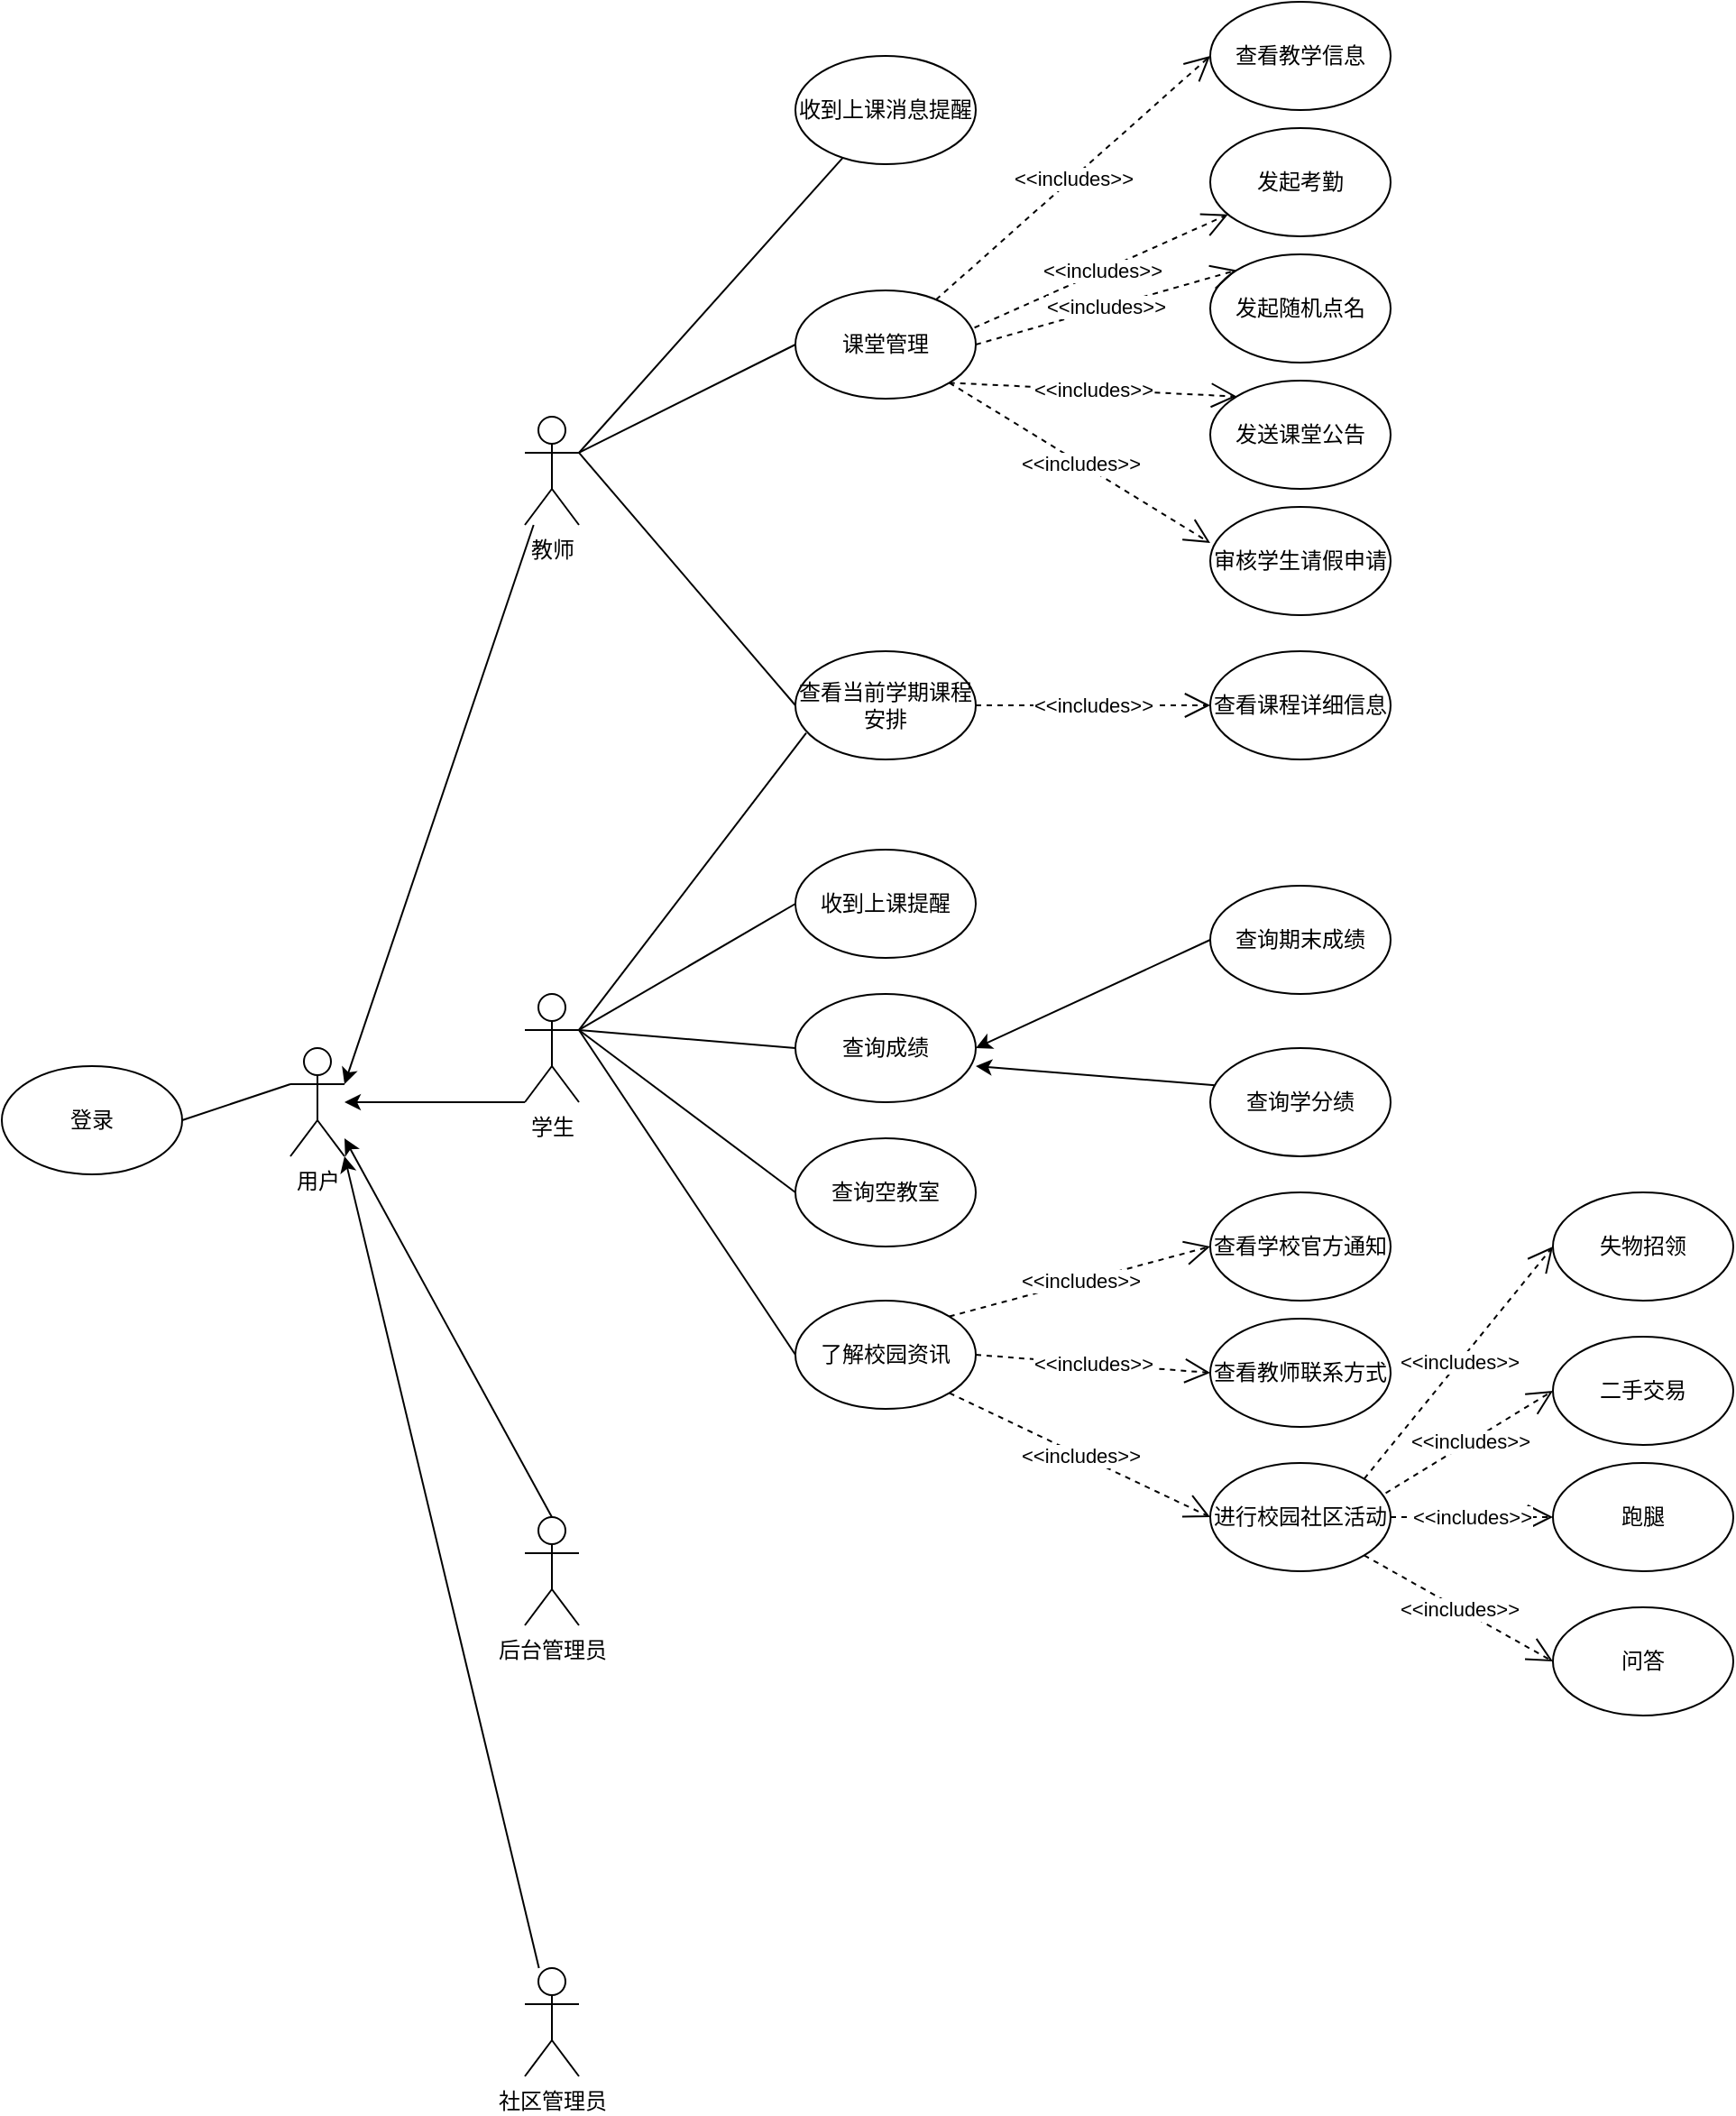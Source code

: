 <mxfile version="22.0.6" type="github">
  <diagram name="第 1 页" id="kaDlHHqZUPdKpAK4oyOK">
    <mxGraphModel dx="1123" dy="656" grid="1" gridSize="10" guides="1" tooltips="1" connect="1" arrows="1" fold="1" page="1" pageScale="1" pageWidth="160000" pageHeight="160000" math="0" shadow="0">
      <root>
        <mxCell id="0" />
        <mxCell id="1" parent="0" />
        <UserObject label="教师" tooltip="" id="gJhGgLHN45Pmm_YUwPO4-1">
          <mxCell style="shape=umlActor;verticalLabelPosition=bottom;verticalAlign=top;html=1;outlineConnect=0;align=center;" vertex="1" parent="1">
            <mxGeometry x="320" y="290" width="30" height="60" as="geometry" />
          </mxCell>
        </UserObject>
        <mxCell id="gJhGgLHN45Pmm_YUwPO4-20" style="rounded=0;orthogonalLoop=1;jettySize=auto;html=1;exitX=0;exitY=1;exitDx=0;exitDy=0;exitPerimeter=0;" edge="1" parent="1" source="gJhGgLHN45Pmm_YUwPO4-2" target="gJhGgLHN45Pmm_YUwPO4-3">
          <mxGeometry relative="1" as="geometry" />
        </mxCell>
        <mxCell id="gJhGgLHN45Pmm_YUwPO4-2" value="学生" style="shape=umlActor;verticalLabelPosition=bottom;verticalAlign=top;html=1;outlineConnect=0;" vertex="1" parent="1">
          <mxGeometry x="320" y="610" width="30" height="60" as="geometry" />
        </mxCell>
        <object label="用户" id="gJhGgLHN45Pmm_YUwPO4-3">
          <mxCell style="shape=umlActor;verticalLabelPosition=bottom;verticalAlign=top;html=1;outlineConnect=0;" vertex="1" parent="1">
            <mxGeometry x="190" y="640" width="30" height="60" as="geometry" />
          </mxCell>
        </object>
        <mxCell id="gJhGgLHN45Pmm_YUwPO4-6" value="登录" style="ellipse;whiteSpace=wrap;html=1;" vertex="1" parent="1">
          <mxGeometry x="30" y="650" width="100" height="60" as="geometry" />
        </mxCell>
        <mxCell id="gJhGgLHN45Pmm_YUwPO4-7" value="查看当前学期课程安排" style="ellipse;whiteSpace=wrap;html=1;" vertex="1" parent="1">
          <mxGeometry x="470" y="420" width="100" height="60" as="geometry" />
        </mxCell>
        <mxCell id="gJhGgLHN45Pmm_YUwPO4-12" value="后台管理员" style="shape=umlActor;verticalLabelPosition=bottom;verticalAlign=top;html=1;outlineConnect=0;" vertex="1" parent="1">
          <mxGeometry x="320" y="900" width="30" height="60" as="geometry" />
        </mxCell>
        <mxCell id="gJhGgLHN45Pmm_YUwPO4-22" style="rounded=0;orthogonalLoop=1;jettySize=auto;html=1;" edge="1" parent="1" source="gJhGgLHN45Pmm_YUwPO4-13">
          <mxGeometry relative="1" as="geometry">
            <mxPoint x="335" y="877" as="sourcePoint" />
            <mxPoint x="220" y="699.997" as="targetPoint" />
          </mxGeometry>
        </mxCell>
        <mxCell id="gJhGgLHN45Pmm_YUwPO4-13" value="社区管理员" style="shape=umlActor;verticalLabelPosition=bottom;verticalAlign=top;html=1;outlineConnect=0;" vertex="1" parent="1">
          <mxGeometry x="320" y="1150" width="30" height="60" as="geometry" />
        </mxCell>
        <mxCell id="gJhGgLHN45Pmm_YUwPO4-15" value="" style="endArrow=none;html=1;rounded=0;exitX=1;exitY=0.5;exitDx=0;exitDy=0;entryX=0;entryY=0.333;entryDx=0;entryDy=0;entryPerimeter=0;" edge="1" parent="1" source="gJhGgLHN45Pmm_YUwPO4-6" target="gJhGgLHN45Pmm_YUwPO4-3">
          <mxGeometry width="50" height="50" relative="1" as="geometry">
            <mxPoint x="160" y="720" as="sourcePoint" />
            <mxPoint x="210" y="670" as="targetPoint" />
          </mxGeometry>
        </mxCell>
        <mxCell id="gJhGgLHN45Pmm_YUwPO4-18" value="收到上课消息提醒" style="ellipse;whiteSpace=wrap;html=1;" vertex="1" parent="1">
          <mxGeometry x="470" y="90" width="100" height="60" as="geometry" />
        </mxCell>
        <mxCell id="gJhGgLHN45Pmm_YUwPO4-19" style="rounded=0;orthogonalLoop=1;jettySize=auto;html=1;entryX=1;entryY=0.333;entryDx=0;entryDy=0;entryPerimeter=0;" edge="1" parent="1" source="gJhGgLHN45Pmm_YUwPO4-1" target="gJhGgLHN45Pmm_YUwPO4-3">
          <mxGeometry relative="1" as="geometry" />
        </mxCell>
        <mxCell id="gJhGgLHN45Pmm_YUwPO4-21" style="rounded=0;orthogonalLoop=1;jettySize=auto;html=1;exitX=0.5;exitY=0;exitDx=0;exitDy=0;exitPerimeter=0;entryX=1;entryY=1;entryDx=0;entryDy=0;entryPerimeter=0;" edge="1" parent="1" source="gJhGgLHN45Pmm_YUwPO4-12">
          <mxGeometry relative="1" as="geometry">
            <mxPoint x="335" y="750" as="sourcePoint" />
            <mxPoint x="220" y="690" as="targetPoint" />
          </mxGeometry>
        </mxCell>
        <mxCell id="gJhGgLHN45Pmm_YUwPO4-25" value="" style="endArrow=none;html=1;rounded=0;exitX=1;exitY=0.333;exitDx=0;exitDy=0;exitPerimeter=0;entryX=0;entryY=0.5;entryDx=0;entryDy=0;" edge="1" parent="1" source="gJhGgLHN45Pmm_YUwPO4-1" target="gJhGgLHN45Pmm_YUwPO4-7">
          <mxGeometry width="50" height="50" relative="1" as="geometry">
            <mxPoint x="389" y="120" as="sourcePoint" />
            <mxPoint x="439" y="70" as="targetPoint" />
          </mxGeometry>
        </mxCell>
        <mxCell id="gJhGgLHN45Pmm_YUwPO4-26" value="" style="endArrow=none;html=1;rounded=0;exitX=1;exitY=0.333;exitDx=0;exitDy=0;exitPerimeter=0;" edge="1" parent="1" source="gJhGgLHN45Pmm_YUwPO4-1" target="gJhGgLHN45Pmm_YUwPO4-18">
          <mxGeometry width="50" height="50" relative="1" as="geometry">
            <mxPoint x="340" y="140" as="sourcePoint" />
            <mxPoint x="480" y="80" as="targetPoint" />
          </mxGeometry>
        </mxCell>
        <mxCell id="gJhGgLHN45Pmm_YUwPO4-27" value="查看课程详细信息" style="ellipse;whiteSpace=wrap;html=1;" vertex="1" parent="1">
          <mxGeometry x="700" y="420" width="100" height="60" as="geometry" />
        </mxCell>
        <mxCell id="gJhGgLHN45Pmm_YUwPO4-28" value="&amp;lt;&amp;lt;includes&amp;gt;&amp;gt;" style="endArrow=open;endSize=12;dashed=1;html=1;rounded=0;exitX=1;exitY=0.5;exitDx=0;exitDy=0;" edge="1" parent="1" source="gJhGgLHN45Pmm_YUwPO4-7" target="gJhGgLHN45Pmm_YUwPO4-27">
          <mxGeometry width="160" relative="1" as="geometry">
            <mxPoint x="590" y="490" as="sourcePoint" />
            <mxPoint x="750" y="490" as="targetPoint" />
          </mxGeometry>
        </mxCell>
        <mxCell id="gJhGgLHN45Pmm_YUwPO4-29" value="课堂管理" style="ellipse;whiteSpace=wrap;html=1;" vertex="1" parent="1">
          <mxGeometry x="470" y="220" width="100" height="60" as="geometry" />
        </mxCell>
        <mxCell id="gJhGgLHN45Pmm_YUwPO4-30" value="查看教学信息" style="ellipse;whiteSpace=wrap;html=1;" vertex="1" parent="1">
          <mxGeometry x="700" y="60" width="100" height="60" as="geometry" />
        </mxCell>
        <mxCell id="gJhGgLHN45Pmm_YUwPO4-31" value="发起考勤" style="ellipse;whiteSpace=wrap;html=1;" vertex="1" parent="1">
          <mxGeometry x="700" y="130" width="100" height="60" as="geometry" />
        </mxCell>
        <mxCell id="gJhGgLHN45Pmm_YUwPO4-32" value="发起随机点名" style="ellipse;whiteSpace=wrap;html=1;" vertex="1" parent="1">
          <mxGeometry x="700" y="200" width="100" height="60" as="geometry" />
        </mxCell>
        <mxCell id="gJhGgLHN45Pmm_YUwPO4-33" value="发送课堂公告" style="ellipse;whiteSpace=wrap;html=1;" vertex="1" parent="1">
          <mxGeometry x="700" y="270" width="100" height="60" as="geometry" />
        </mxCell>
        <mxCell id="gJhGgLHN45Pmm_YUwPO4-34" value="审核学生请假申请" style="ellipse;whiteSpace=wrap;html=1;" vertex="1" parent="1">
          <mxGeometry x="700" y="340" width="100" height="60" as="geometry" />
        </mxCell>
        <mxCell id="gJhGgLHN45Pmm_YUwPO4-35" value="&amp;lt;&amp;lt;includes&amp;gt;&amp;gt;" style="endArrow=open;endSize=12;dashed=1;html=1;rounded=0;entryX=0;entryY=0.5;entryDx=0;entryDy=0;" edge="1" parent="1" source="gJhGgLHN45Pmm_YUwPO4-29" target="gJhGgLHN45Pmm_YUwPO4-30">
          <mxGeometry width="160" relative="1" as="geometry">
            <mxPoint x="580" y="80" as="sourcePoint" />
            <mxPoint x="670" y="80" as="targetPoint" />
          </mxGeometry>
        </mxCell>
        <mxCell id="gJhGgLHN45Pmm_YUwPO4-36" value="&amp;lt;&amp;lt;includes&amp;gt;&amp;gt;" style="endArrow=open;endSize=12;dashed=1;html=1;rounded=0;exitX=0.993;exitY=0.344;exitDx=0;exitDy=0;exitPerimeter=0;" edge="1" parent="1" source="gJhGgLHN45Pmm_YUwPO4-29" target="gJhGgLHN45Pmm_YUwPO4-31">
          <mxGeometry width="160" relative="1" as="geometry">
            <mxPoint x="590" y="90" as="sourcePoint" />
            <mxPoint x="680" y="90" as="targetPoint" />
          </mxGeometry>
        </mxCell>
        <mxCell id="gJhGgLHN45Pmm_YUwPO4-37" value="&amp;lt;&amp;lt;includes&amp;gt;&amp;gt;" style="endArrow=open;endSize=12;dashed=1;html=1;rounded=0;exitX=1;exitY=0.5;exitDx=0;exitDy=0;entryX=0;entryY=0;entryDx=0;entryDy=0;" edge="1" parent="1" source="gJhGgLHN45Pmm_YUwPO4-29" target="gJhGgLHN45Pmm_YUwPO4-32">
          <mxGeometry width="160" relative="1" as="geometry">
            <mxPoint x="600" y="100" as="sourcePoint" />
            <mxPoint x="690" y="100" as="targetPoint" />
          </mxGeometry>
        </mxCell>
        <mxCell id="gJhGgLHN45Pmm_YUwPO4-38" value="&amp;lt;&amp;lt;includes&amp;gt;&amp;gt;" style="endArrow=open;endSize=12;dashed=1;html=1;rounded=0;exitX=1;exitY=1;exitDx=0;exitDy=0;entryX=0;entryY=0;entryDx=0;entryDy=0;" edge="1" parent="1" source="gJhGgLHN45Pmm_YUwPO4-29" target="gJhGgLHN45Pmm_YUwPO4-33">
          <mxGeometry width="160" relative="1" as="geometry">
            <mxPoint x="610" y="110" as="sourcePoint" />
            <mxPoint x="700" y="110" as="targetPoint" />
          </mxGeometry>
        </mxCell>
        <mxCell id="gJhGgLHN45Pmm_YUwPO4-39" value="&amp;lt;&amp;lt;includes&amp;gt;&amp;gt;" style="endArrow=open;endSize=12;dashed=1;html=1;rounded=0;exitX=1;exitY=1;exitDx=0;exitDy=0;entryX=0;entryY=0.333;entryDx=0;entryDy=0;entryPerimeter=0;" edge="1" parent="1" source="gJhGgLHN45Pmm_YUwPO4-29" target="gJhGgLHN45Pmm_YUwPO4-34">
          <mxGeometry width="160" relative="1" as="geometry">
            <mxPoint x="620" y="120" as="sourcePoint" />
            <mxPoint x="710" y="120" as="targetPoint" />
          </mxGeometry>
        </mxCell>
        <mxCell id="gJhGgLHN45Pmm_YUwPO4-40" value="" style="endArrow=none;html=1;rounded=0;exitX=1;exitY=0.333;exitDx=0;exitDy=0;exitPerimeter=0;entryX=0;entryY=0.5;entryDx=0;entryDy=0;" edge="1" parent="1" source="gJhGgLHN45Pmm_YUwPO4-1" target="gJhGgLHN45Pmm_YUwPO4-29">
          <mxGeometry width="50" height="50" relative="1" as="geometry">
            <mxPoint x="340" y="140" as="sourcePoint" />
            <mxPoint x="482" y="162" as="targetPoint" />
          </mxGeometry>
        </mxCell>
        <mxCell id="gJhGgLHN45Pmm_YUwPO4-43" value="收到上课提醒" style="ellipse;whiteSpace=wrap;html=1;" vertex="1" parent="1">
          <mxGeometry x="470" y="530" width="100" height="60" as="geometry" />
        </mxCell>
        <mxCell id="gJhGgLHN45Pmm_YUwPO4-44" value="" style="endArrow=none;html=1;rounded=0;exitX=1;exitY=0.333;exitDx=0;exitDy=0;exitPerimeter=0;entryX=0.06;entryY=0.756;entryDx=0;entryDy=0;entryPerimeter=0;" edge="1" parent="1" source="gJhGgLHN45Pmm_YUwPO4-2" target="gJhGgLHN45Pmm_YUwPO4-7">
          <mxGeometry width="50" height="50" relative="1" as="geometry">
            <mxPoint x="360" y="320" as="sourcePoint" />
            <mxPoint x="480" y="460" as="targetPoint" />
          </mxGeometry>
        </mxCell>
        <mxCell id="gJhGgLHN45Pmm_YUwPO4-45" value="" style="endArrow=none;html=1;rounded=0;exitX=1;exitY=0.333;exitDx=0;exitDy=0;exitPerimeter=0;entryX=0;entryY=0.5;entryDx=0;entryDy=0;" edge="1" parent="1" source="gJhGgLHN45Pmm_YUwPO4-2" target="gJhGgLHN45Pmm_YUwPO4-43">
          <mxGeometry width="50" height="50" relative="1" as="geometry">
            <mxPoint x="370" y="330" as="sourcePoint" />
            <mxPoint x="490" y="470" as="targetPoint" />
          </mxGeometry>
        </mxCell>
        <mxCell id="gJhGgLHN45Pmm_YUwPO4-46" value="查询成绩" style="ellipse;whiteSpace=wrap;html=1;" vertex="1" parent="1">
          <mxGeometry x="470" y="610" width="100" height="60" as="geometry" />
        </mxCell>
        <mxCell id="gJhGgLHN45Pmm_YUwPO4-47" value="查询空教室" style="ellipse;whiteSpace=wrap;html=1;" vertex="1" parent="1">
          <mxGeometry x="470" y="690" width="100" height="60" as="geometry" />
        </mxCell>
        <mxCell id="gJhGgLHN45Pmm_YUwPO4-51" style="rounded=0;orthogonalLoop=1;jettySize=auto;html=1;exitX=0;exitY=0.5;exitDx=0;exitDy=0;entryX=1;entryY=0.5;entryDx=0;entryDy=0;" edge="1" parent="1" source="gJhGgLHN45Pmm_YUwPO4-48" target="gJhGgLHN45Pmm_YUwPO4-46">
          <mxGeometry relative="1" as="geometry" />
        </mxCell>
        <mxCell id="gJhGgLHN45Pmm_YUwPO4-48" value="查询期末成绩" style="ellipse;whiteSpace=wrap;html=1;" vertex="1" parent="1">
          <mxGeometry x="700" y="550" width="100" height="60" as="geometry" />
        </mxCell>
        <mxCell id="gJhGgLHN45Pmm_YUwPO4-52" style="rounded=0;orthogonalLoop=1;jettySize=auto;html=1;exitX=0.027;exitY=0.344;exitDx=0;exitDy=0;exitPerimeter=0;" edge="1" parent="1" source="gJhGgLHN45Pmm_YUwPO4-49">
          <mxGeometry relative="1" as="geometry">
            <mxPoint x="570" y="650" as="targetPoint" />
            <mxPoint x="700" y="680" as="sourcePoint" />
          </mxGeometry>
        </mxCell>
        <mxCell id="gJhGgLHN45Pmm_YUwPO4-49" value="查询学分绩" style="ellipse;whiteSpace=wrap;html=1;" vertex="1" parent="1">
          <mxGeometry x="700" y="640" width="100" height="60" as="geometry" />
        </mxCell>
        <mxCell id="gJhGgLHN45Pmm_YUwPO4-53" value="" style="endArrow=none;html=1;rounded=0;exitX=1;exitY=0.333;exitDx=0;exitDy=0;exitPerimeter=0;entryX=0;entryY=0.5;entryDx=0;entryDy=0;" edge="1" parent="1" source="gJhGgLHN45Pmm_YUwPO4-2" target="gJhGgLHN45Pmm_YUwPO4-46">
          <mxGeometry width="50" height="50" relative="1" as="geometry">
            <mxPoint x="360" y="640" as="sourcePoint" />
            <mxPoint x="480" y="570" as="targetPoint" />
          </mxGeometry>
        </mxCell>
        <mxCell id="gJhGgLHN45Pmm_YUwPO4-54" value="" style="endArrow=none;html=1;rounded=0;exitX=1;exitY=0.333;exitDx=0;exitDy=0;exitPerimeter=0;entryX=0;entryY=0.5;entryDx=0;entryDy=0;" edge="1" parent="1" source="gJhGgLHN45Pmm_YUwPO4-2" target="gJhGgLHN45Pmm_YUwPO4-47">
          <mxGeometry width="50" height="50" relative="1" as="geometry">
            <mxPoint x="360" y="640" as="sourcePoint" />
            <mxPoint x="480" y="650" as="targetPoint" />
          </mxGeometry>
        </mxCell>
        <mxCell id="gJhGgLHN45Pmm_YUwPO4-56" value="了解校园资讯" style="ellipse;whiteSpace=wrap;html=1;" vertex="1" parent="1">
          <mxGeometry x="470" y="780" width="100" height="60" as="geometry" />
        </mxCell>
        <mxCell id="gJhGgLHN45Pmm_YUwPO4-57" value="" style="endArrow=none;html=1;rounded=0;exitX=1;exitY=0.333;exitDx=0;exitDy=0;exitPerimeter=0;entryX=0;entryY=0.5;entryDx=0;entryDy=0;" edge="1" parent="1" source="gJhGgLHN45Pmm_YUwPO4-2" target="gJhGgLHN45Pmm_YUwPO4-56">
          <mxGeometry width="50" height="50" relative="1" as="geometry">
            <mxPoint x="360" y="640" as="sourcePoint" />
            <mxPoint x="468" y="802" as="targetPoint" />
          </mxGeometry>
        </mxCell>
        <mxCell id="gJhGgLHN45Pmm_YUwPO4-58" value="查看学校官方通知" style="ellipse;whiteSpace=wrap;html=1;" vertex="1" parent="1">
          <mxGeometry x="700" y="720" width="100" height="60" as="geometry" />
        </mxCell>
        <mxCell id="gJhGgLHN45Pmm_YUwPO4-59" value="查看教师联系方式" style="ellipse;whiteSpace=wrap;html=1;" vertex="1" parent="1">
          <mxGeometry x="700" y="790" width="100" height="60" as="geometry" />
        </mxCell>
        <mxCell id="gJhGgLHN45Pmm_YUwPO4-60" value="进行校园社区活动" style="ellipse;whiteSpace=wrap;html=1;" vertex="1" parent="1">
          <mxGeometry x="700" y="870" width="100" height="60" as="geometry" />
        </mxCell>
        <mxCell id="gJhGgLHN45Pmm_YUwPO4-61" value="&amp;lt;&amp;lt;includes&amp;gt;&amp;gt;" style="endArrow=open;endSize=12;dashed=1;html=1;rounded=0;exitX=1;exitY=0;exitDx=0;exitDy=0;entryX=0;entryY=0.5;entryDx=0;entryDy=0;" edge="1" parent="1" source="gJhGgLHN45Pmm_YUwPO4-56" target="gJhGgLHN45Pmm_YUwPO4-58">
          <mxGeometry width="160" relative="1" as="geometry">
            <mxPoint x="580" y="460" as="sourcePoint" />
            <mxPoint x="710" y="460" as="targetPoint" />
          </mxGeometry>
        </mxCell>
        <mxCell id="gJhGgLHN45Pmm_YUwPO4-62" value="&amp;lt;&amp;lt;includes&amp;gt;&amp;gt;" style="endArrow=open;endSize=12;dashed=1;html=1;rounded=0;exitX=1;exitY=0.5;exitDx=0;exitDy=0;entryX=0;entryY=0.5;entryDx=0;entryDy=0;" edge="1" parent="1" source="gJhGgLHN45Pmm_YUwPO4-56" target="gJhGgLHN45Pmm_YUwPO4-59">
          <mxGeometry width="160" relative="1" as="geometry">
            <mxPoint x="565" y="799" as="sourcePoint" />
            <mxPoint x="710" y="760" as="targetPoint" />
          </mxGeometry>
        </mxCell>
        <mxCell id="gJhGgLHN45Pmm_YUwPO4-63" value="&amp;lt;&amp;lt;includes&amp;gt;&amp;gt;" style="endArrow=open;endSize=12;dashed=1;html=1;rounded=0;exitX=1;exitY=1;exitDx=0;exitDy=0;entryX=0;entryY=0.5;entryDx=0;entryDy=0;" edge="1" parent="1" source="gJhGgLHN45Pmm_YUwPO4-56" target="gJhGgLHN45Pmm_YUwPO4-60">
          <mxGeometry width="160" relative="1" as="geometry">
            <mxPoint x="575" y="809" as="sourcePoint" />
            <mxPoint x="720" y="770" as="targetPoint" />
          </mxGeometry>
        </mxCell>
        <mxCell id="gJhGgLHN45Pmm_YUwPO4-64" value="失物招领" style="ellipse;whiteSpace=wrap;html=1;" vertex="1" parent="1">
          <mxGeometry x="890" y="720" width="100" height="60" as="geometry" />
        </mxCell>
        <mxCell id="gJhGgLHN45Pmm_YUwPO4-65" value="二手交易" style="ellipse;whiteSpace=wrap;html=1;" vertex="1" parent="1">
          <mxGeometry x="890" y="800" width="100" height="60" as="geometry" />
        </mxCell>
        <mxCell id="gJhGgLHN45Pmm_YUwPO4-66" value="跑腿" style="ellipse;whiteSpace=wrap;html=1;" vertex="1" parent="1">
          <mxGeometry x="890" y="870" width="100" height="60" as="geometry" />
        </mxCell>
        <mxCell id="gJhGgLHN45Pmm_YUwPO4-67" value="问答" style="ellipse;whiteSpace=wrap;html=1;" vertex="1" parent="1">
          <mxGeometry x="890" y="950" width="100" height="60" as="geometry" />
        </mxCell>
        <mxCell id="gJhGgLHN45Pmm_YUwPO4-68" value="&amp;lt;&amp;lt;includes&amp;gt;&amp;gt;" style="endArrow=open;endSize=12;dashed=1;html=1;rounded=0;exitX=1;exitY=0;exitDx=0;exitDy=0;entryX=0;entryY=0.5;entryDx=0;entryDy=0;" edge="1" parent="1" source="gJhGgLHN45Pmm_YUwPO4-60" target="gJhGgLHN45Pmm_YUwPO4-64">
          <mxGeometry width="160" relative="1" as="geometry">
            <mxPoint x="565" y="841" as="sourcePoint" />
            <mxPoint x="710" y="910" as="targetPoint" />
          </mxGeometry>
        </mxCell>
        <mxCell id="gJhGgLHN45Pmm_YUwPO4-69" value="&amp;lt;&amp;lt;includes&amp;gt;&amp;gt;" style="endArrow=open;endSize=12;dashed=1;html=1;rounded=0;exitX=0.973;exitY=0.278;exitDx=0;exitDy=0;entryX=0;entryY=0.5;entryDx=0;entryDy=0;exitPerimeter=0;" edge="1" parent="1" source="gJhGgLHN45Pmm_YUwPO4-60" target="gJhGgLHN45Pmm_YUwPO4-65">
          <mxGeometry width="160" relative="1" as="geometry">
            <mxPoint x="795" y="889" as="sourcePoint" />
            <mxPoint x="900" y="760" as="targetPoint" />
          </mxGeometry>
        </mxCell>
        <mxCell id="gJhGgLHN45Pmm_YUwPO4-70" value="&amp;lt;&amp;lt;includes&amp;gt;&amp;gt;" style="endArrow=open;endSize=12;dashed=1;html=1;rounded=0;exitX=1;exitY=0.5;exitDx=0;exitDy=0;" edge="1" parent="1" source="gJhGgLHN45Pmm_YUwPO4-60" target="gJhGgLHN45Pmm_YUwPO4-66">
          <mxGeometry width="160" relative="1" as="geometry">
            <mxPoint x="805" y="899" as="sourcePoint" />
            <mxPoint x="910" y="770" as="targetPoint" />
          </mxGeometry>
        </mxCell>
        <mxCell id="gJhGgLHN45Pmm_YUwPO4-71" value="&amp;lt;&amp;lt;includes&amp;gt;&amp;gt;" style="endArrow=open;endSize=12;dashed=1;html=1;rounded=0;exitX=1;exitY=1;exitDx=0;exitDy=0;entryX=0;entryY=0.5;entryDx=0;entryDy=0;" edge="1" parent="1" source="gJhGgLHN45Pmm_YUwPO4-60" target="gJhGgLHN45Pmm_YUwPO4-67">
          <mxGeometry width="160" relative="1" as="geometry">
            <mxPoint x="815" y="909" as="sourcePoint" />
            <mxPoint x="920" y="780" as="targetPoint" />
          </mxGeometry>
        </mxCell>
      </root>
    </mxGraphModel>
  </diagram>
</mxfile>
